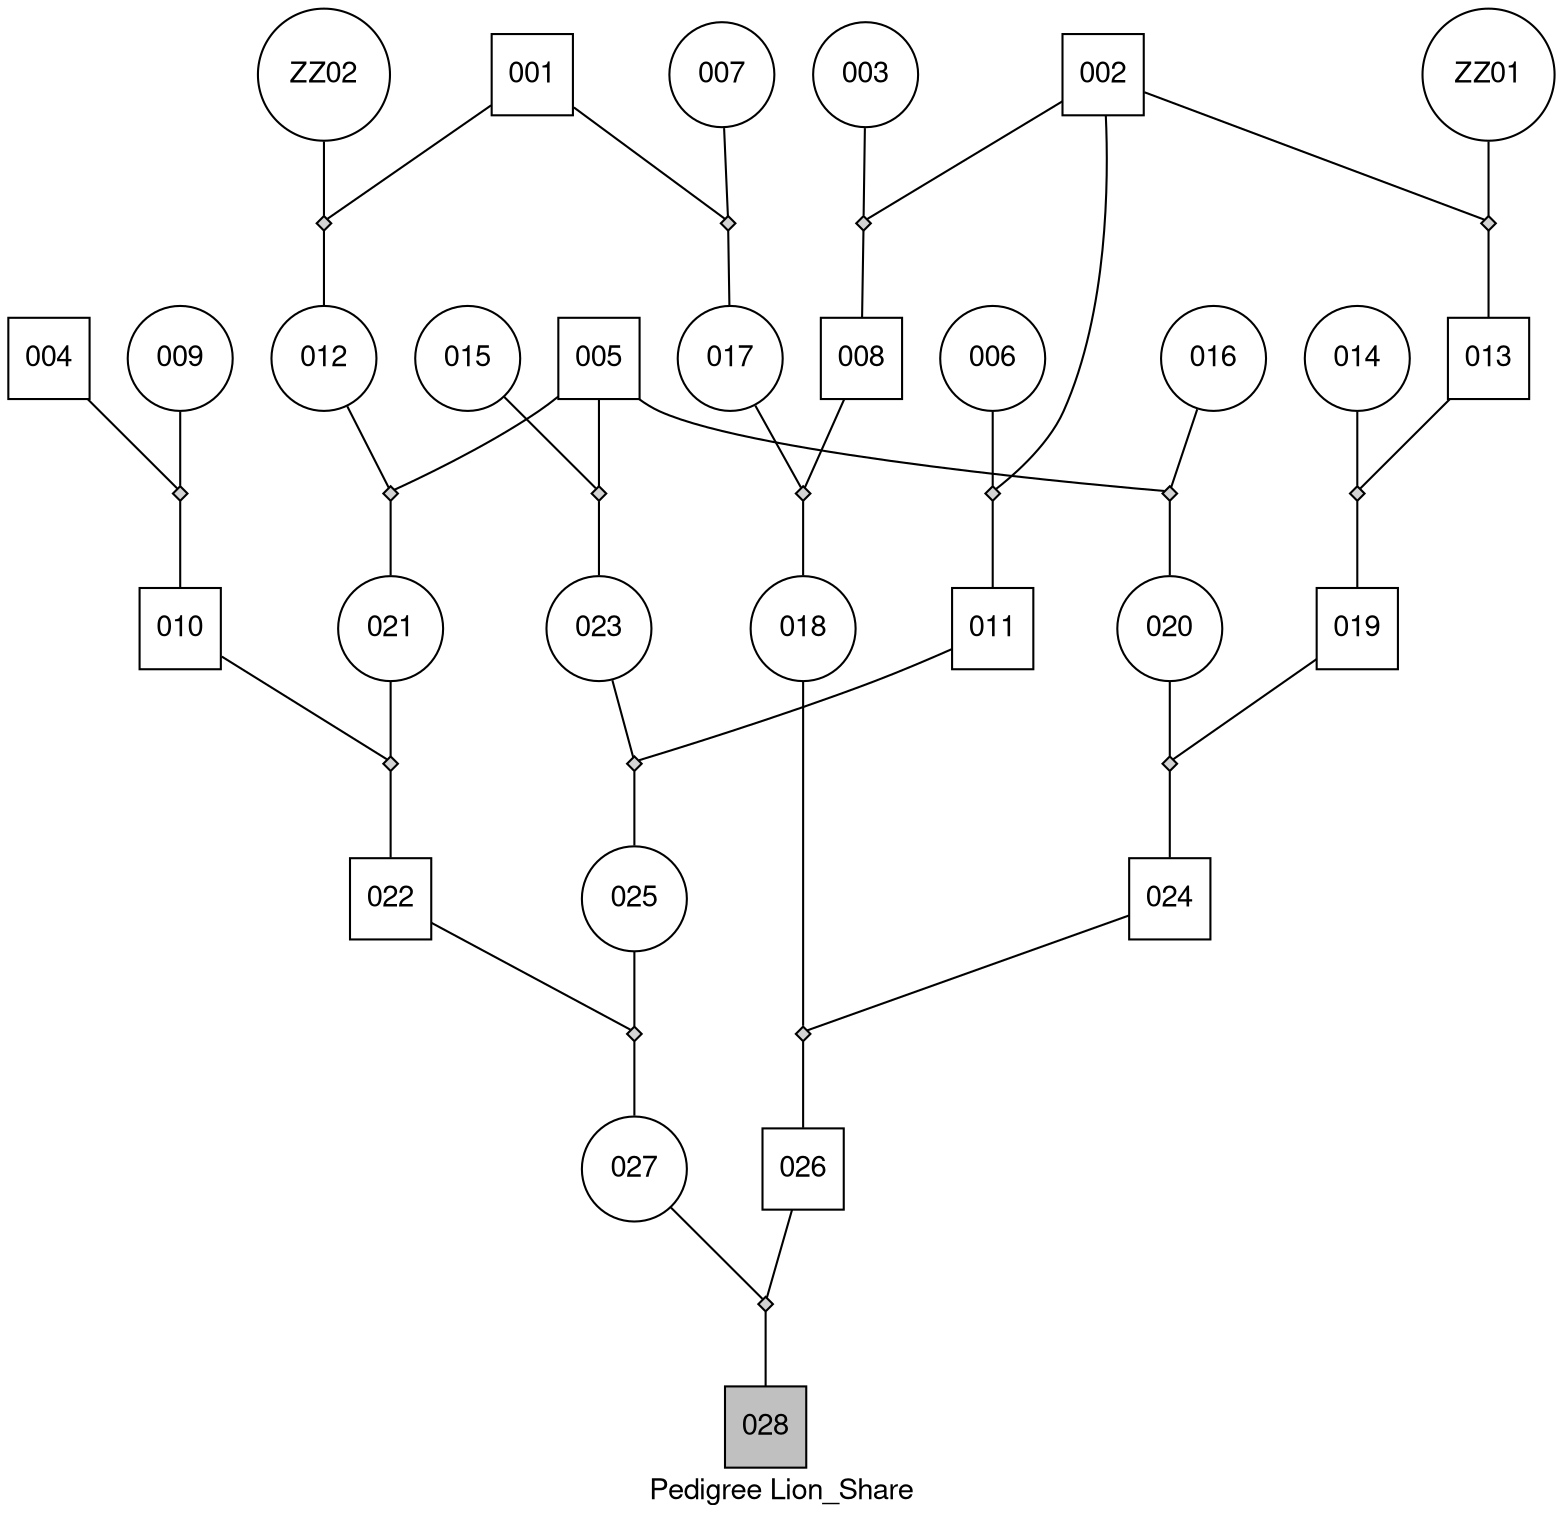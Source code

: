 ##"A few people in the field of genetics are using dot to draw "marriage node diagram"  pedigree drawings.  Here is one I have done of a test pedigree from the FTREE pedigree drawing package (Lion Share was a racehorse)." Contributed by David Duffy.

##Command to get the layout: "dot -Tpng thisfile > thisfile.png"

digraph Ped_Lion_Share           {
fontname="Helvetica,Arial,sans-serif"
node [fontname="Helvetica,Arial,sans-serif"]
edge [fontname="Helvetica,Arial,sans-serif"]
# page = "8.2677165,11.692913" ;
ratio = "auto" ;
mincross = 2.0 ;
label = "Pedigree Lion_Share" ;

"001" [shape=box     , regular=1,style=filled,fillcolor=white   ] ;
"002" [shape=box     , regular=1,style=filled,fillcolor=white   ] ;
"003" [shape=circle  , regular=1,style=filled,fillcolor=white   ] ;
"004" [shape=box     , regular=1,style=filled,fillcolor=white   ] ;
"005" [shape=box     , regular=1,style=filled,fillcolor=white   ] ;
"006" [shape=circle  , regular=1,style=filled,fillcolor=white   ] ;
"007" [shape=circle  , regular=1,style=filled,fillcolor=white   ] ;
"009" [shape=circle  , regular=1,style=filled,fillcolor=white   ] ;
"014" [shape=circle  , regular=1,style=filled,fillcolor=white   ] ;
"015" [shape=circle  , regular=1,style=filled,fillcolor=white   ] ;
"016" [shape=circle  , regular=1,style=filled,fillcolor=white   ] ;
"ZZ01" [shape=circle  , regular=1,style=filled,fillcolor=white   ] ;
"ZZ02" [shape=circle  , regular=1,style=filled,fillcolor=white   ] ;
"017" [shape=circle  , regular=1,style=filled,fillcolor=white   ] ;
"012" [shape=circle  , regular=1,style=filled,fillcolor=white   ] ;
"008" [shape=box     , regular=1,style=filled,fillcolor=white   ] ;
"011" [shape=box     , regular=1,style=filled,fillcolor=white   ] ;
"013" [shape=box     , regular=1,style=filled,fillcolor=white   ] ;
"010" [shape=box     , regular=1,style=filled,fillcolor=white   ] ;
"023" [shape=circle  , regular=1,style=filled,fillcolor=white   ] ;
"020" [shape=circle  , regular=1,style=filled,fillcolor=white   ] ;
"021" [shape=circle  , regular=1,style=filled,fillcolor=white   ] ;
"018" [shape=circle  , regular=1,style=filled,fillcolor=white   ] ;
"025" [shape=circle  , regular=1,style=filled,fillcolor=white   ] ;
"019" [shape=box     , regular=1,style=filled,fillcolor=white   ] ;
"022" [shape=box     , regular=1,style=filled,fillcolor=white   ] ;
"024" [shape=box     , regular=1,style=filled,fillcolor=white   ] ;
"027" [shape=circle  , regular=1,style=filled,fillcolor=white   ] ;
"026" [shape=box     , regular=1,style=filled,fillcolor=white   ] ;
"028" [shape=box     , regular=1,style=filled,fillcolor=grey    ] ;
"marr0001" [shape=diamond,style=filled,label="",height=.1,width=.1] ;
"001" -> "marr0001" [dir=none,weight=1] ;
"007" -> "marr0001" [dir=none,weight=1] ;
"marr0001" -> "017" [dir=none, weight=2] ;
"marr0002" [shape=diamond,style=filled,label="",height=.1,width=.1] ;
"001" -> "marr0002" [dir=none,weight=1] ;
"ZZ02" -> "marr0002" [dir=none,weight=1] ;
"marr0002" -> "012" [dir=none, weight=2] ;
"marr0003" [shape=diamond,style=filled,label="",height=.1,width=.1] ;
"002" -> "marr0003" [dir=none,weight=1] ;
"003" -> "marr0003" [dir=none,weight=1] ;
"marr0003" -> "008" [dir=none, weight=2] ;
"marr0004" [shape=diamond,style=filled,label="",height=.1,width=.1] ;
"002" -> "marr0004" [dir=none,weight=1] ;
"006" -> "marr0004" [dir=none,weight=1] ;
"marr0004" -> "011" [dir=none, weight=2] ;
"marr0005" [shape=diamond,style=filled,label="",height=.1,width=.1] ;
"002" -> "marr0005" [dir=none,weight=1] ;
"ZZ01" -> "marr0005" [dir=none,weight=1] ;
"marr0005" -> "013" [dir=none, weight=2] ;
"marr0006" [shape=diamond,style=filled,label="",height=.1,width=.1] ;
"004" -> "marr0006" [dir=none,weight=1] ;
"009" -> "marr0006" [dir=none,weight=1] ;
"marr0006" -> "010" [dir=none, weight=2] ;
"marr0007" [shape=diamond,style=filled,label="",height=.1,width=.1] ;
"005" -> "marr0007" [dir=none,weight=1] ;
"015" -> "marr0007" [dir=none,weight=1] ;
"marr0007" -> "023" [dir=none, weight=2] ;
"marr0008" [shape=diamond,style=filled,label="",height=.1,width=.1] ;
"005" -> "marr0008" [dir=none,weight=1] ;
"016" -> "marr0008" [dir=none,weight=1] ;
"marr0008" -> "020" [dir=none, weight=2] ;
"marr0009" [shape=diamond,style=filled,label="",height=.1,width=.1] ;
"005" -> "marr0009" [dir=none,weight=1] ;
"012" -> "marr0009" [dir=none,weight=1] ;
"marr0009" -> "021" [dir=none, weight=2] ;
"marr0010" [shape=diamond,style=filled,label="",height=.1,width=.1] ;
"008" -> "marr0010" [dir=none,weight=1] ;
"017" -> "marr0010" [dir=none,weight=1] ;
"marr0010" -> "018" [dir=none, weight=2] ;
"marr0011" [shape=diamond,style=filled,label="",height=.1,width=.1] ;
"011" -> "marr0011" [dir=none,weight=1] ;
"023" -> "marr0011" [dir=none,weight=1] ;
"marr0011" -> "025" [dir=none, weight=2] ;
"marr0012" [shape=diamond,style=filled,label="",height=.1,width=.1] ;
"013" -> "marr0012" [dir=none,weight=1] ;
"014" -> "marr0012" [dir=none,weight=1] ;
"marr0012" -> "019" [dir=none, weight=2] ;
"marr0013" [shape=diamond,style=filled,label="",height=.1,width=.1] ;
"010" -> "marr0013" [dir=none,weight=1] ;
"021" -> "marr0013" [dir=none,weight=1] ;
"marr0013" -> "022" [dir=none, weight=2] ;
"marr0014" [shape=diamond,style=filled,label="",height=.1,width=.1] ;
"019" -> "marr0014" [dir=none,weight=1] ;
"020" -> "marr0014" [dir=none,weight=1] ;
"marr0014" -> "024" [dir=none, weight=2] ;
"marr0015" [shape=diamond,style=filled,label="",height=.1,width=.1] ;
"022" -> "marr0015" [dir=none,weight=1] ;
"025" -> "marr0015" [dir=none,weight=1] ;
"marr0015" -> "027" [dir=none, weight=2] ;
"marr0016" [shape=diamond,style=filled,label="",height=.1,width=.1] ;
"024" -> "marr0016" [dir=none,weight=1] ;
"018" -> "marr0016" [dir=none,weight=1] ;
"marr0016" -> "026" [dir=none, weight=2] ;
"marr0017" [shape=diamond,style=filled,label="",height=.1,width=.1] ;
"026" -> "marr0017" [dir=none,weight=1] ;
"027" -> "marr0017" [dir=none,weight=1] ;
"marr0017" -> "028" [dir=none, weight=2] ;
}